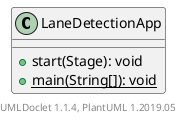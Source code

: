 @startuml

    class LaneDetectionApp [[LaneDetectionApp.html]] {
        +start(Stage): void
        {static} +main(String[]): void
    }


    center footer UMLDoclet 1.1.4, PlantUML 1.2019.05
@enduml
